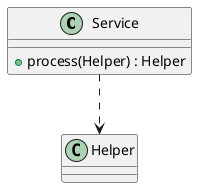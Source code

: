 @startuml
class Service {
  + process(Helper) : Helper
}
class Helper {
}
Service ..> Helper
@enduml
